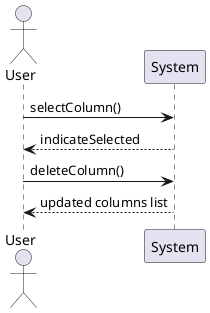 @startuml
Actor User
User -> System: selectColumn()
System --> User: indicateSelected
User -> System: deleteColumn()
System --> User: updated columns list


@enduml